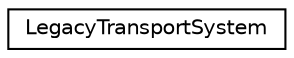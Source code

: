 digraph "Graphical Class Hierarchy"
{
 // LATEX_PDF_SIZE
  edge [fontname="Helvetica",fontsize="10",labelfontname="Helvetica",labelfontsize="10"];
  node [fontname="Helvetica",fontsize="10",shape=record];
  rankdir="LR";
  Node0 [label="LegacyTransportSystem",height=0.2,width=0.4,color="black", fillcolor="white", style="filled",URL="$classLegacyTransportSystem.html",tooltip="Legacy transport system implementation."];
}
